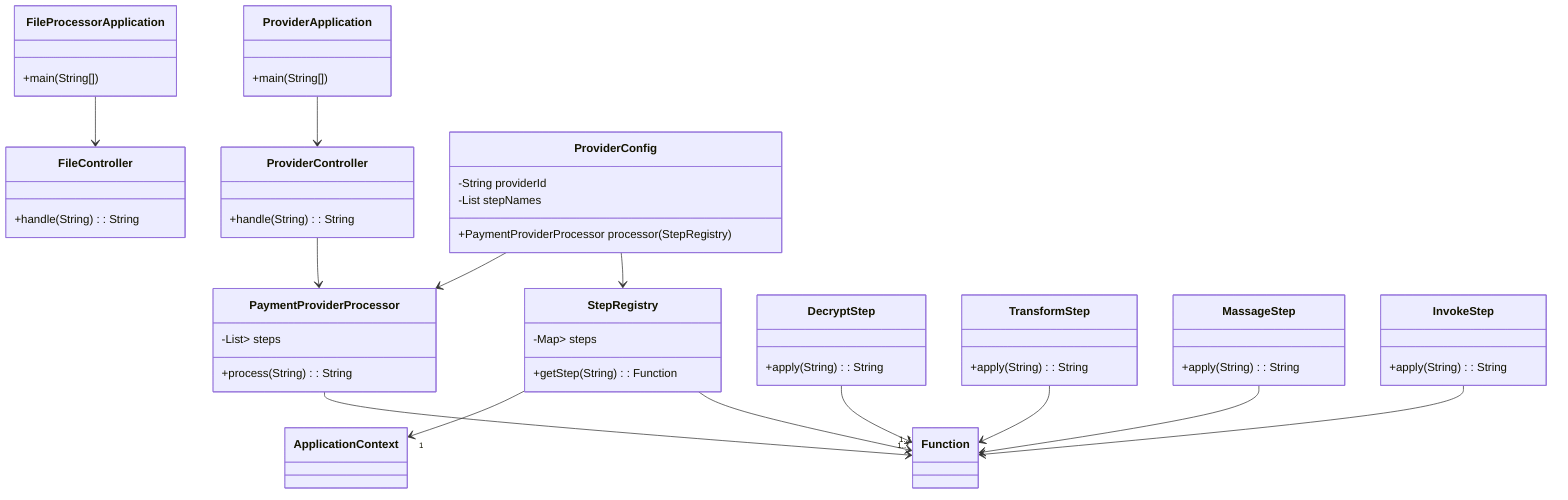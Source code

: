 classDiagram
    class FileProcessorApplication {
        +main(String[])
    }

    class FileController {
        +handle(String): String
    }

    class ProviderApplication {
        +main(String[])
    }

    class ProviderController {
        +handle(String): String
    }

    class ProviderConfig {
        -String providerId
        -List<String> stepNames
        +PaymentProviderProcessor processor(StepRegistry)
    }

    class PaymentProviderProcessor {
        -List<Function<String, String>> steps
        +process(String): String
    }

    class StepRegistry {
        -Map<String, Function<String, String>> steps
        +getStep(String): Function<String, String>
    }

    class DecryptStep {
        +apply(String): String
    }

    class TransformStep {
        +apply(String): String
    }

    class MassageStep {
        +apply(String): String
    }

    class InvokeStep {
        +apply(String): String
    }

    FileProcessorApplication --> FileController
    ProviderApplication --> ProviderController
    ProviderController --> PaymentProviderProcessor
    ProviderConfig --> PaymentProviderProcessor
    PaymentProviderProcessor --> "1..*" Function
    StepRegistry --> "1" ApplicationContext
    StepRegistry --> "1..*" Function
    ProviderConfig --> StepRegistry

    DecryptStep --> Function
    TransformStep --> Function
    MassageStep --> Function
    InvokeStep --> Function